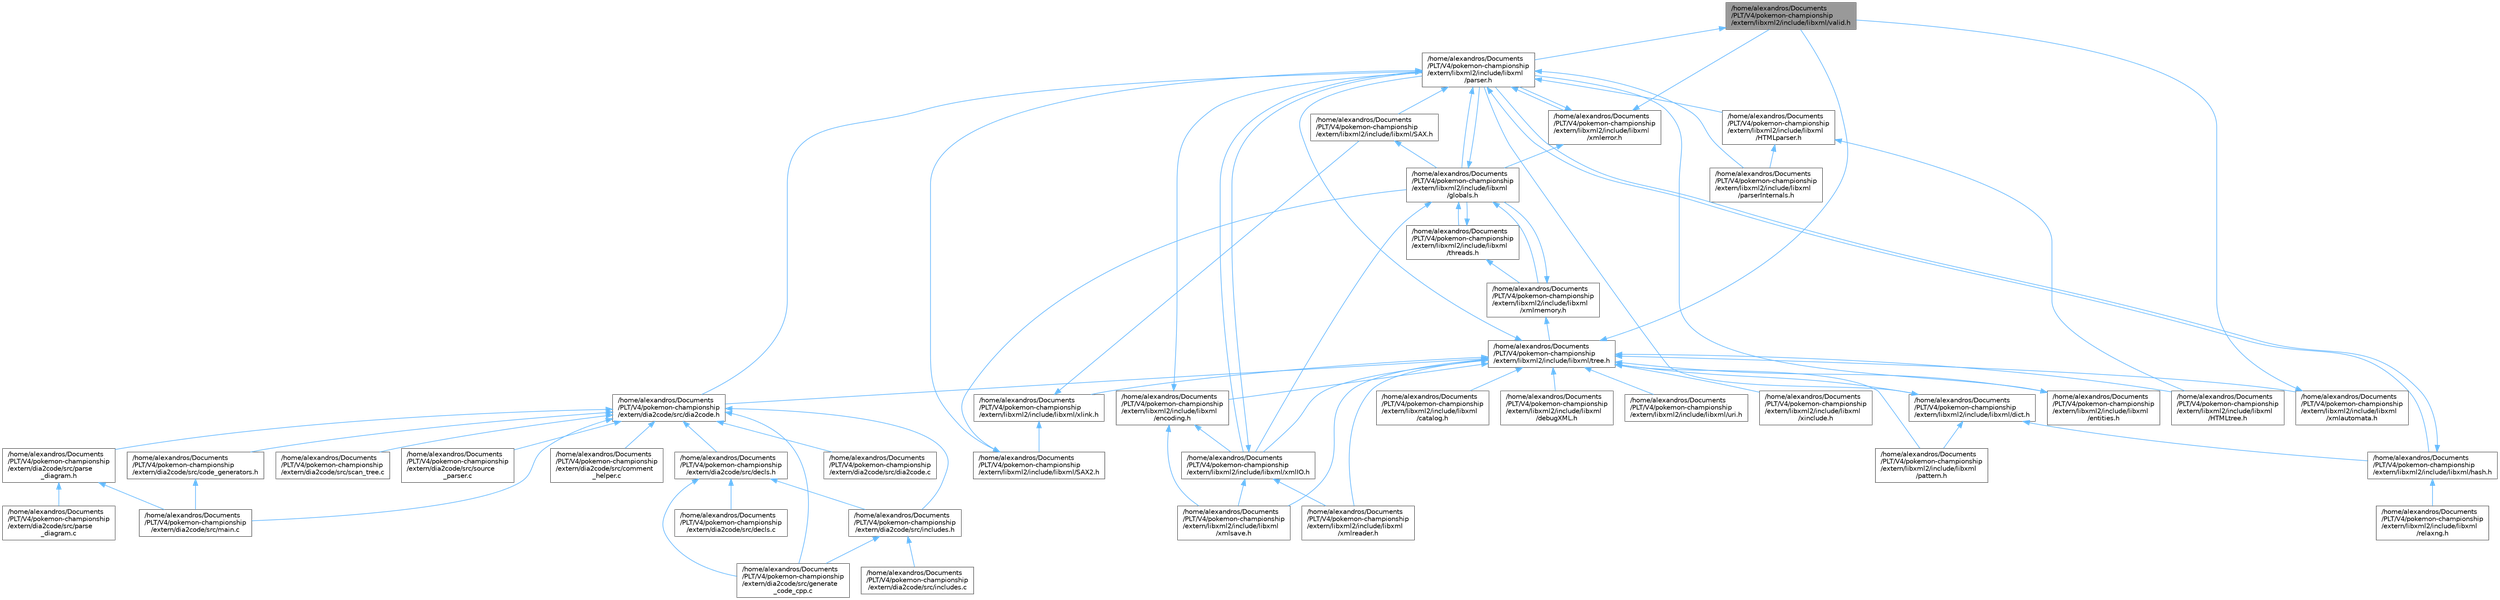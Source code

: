 digraph "/home/alexandros/Documents/PLT/V4/pokemon-championship/extern/libxml2/include/libxml/valid.h"
{
 // LATEX_PDF_SIZE
  bgcolor="transparent";
  edge [fontname=Helvetica,fontsize=10,labelfontname=Helvetica,labelfontsize=10];
  node [fontname=Helvetica,fontsize=10,shape=box,height=0.2,width=0.4];
  Node1 [label="/home/alexandros/Documents\l/PLT/V4/pokemon-championship\l/extern/libxml2/include/libxml/valid.h",height=0.2,width=0.4,color="gray40", fillcolor="grey60", style="filled", fontcolor="black",tooltip=" "];
  Node1 -> Node2 [dir="back",color="steelblue1",style="solid"];
  Node2 [label="/home/alexandros/Documents\l/PLT/V4/pokemon-championship\l/extern/libxml2/include/libxml\l/parser.h",height=0.2,width=0.4,color="grey40", fillcolor="white", style="filled",URL="$parser_8h.html",tooltip=" "];
  Node2 -> Node3 [dir="back",color="steelblue1",style="solid"];
  Node3 [label="/home/alexandros/Documents\l/PLT/V4/pokemon-championship\l/extern/dia2code/src/dia2code.h",height=0.2,width=0.4,color="grey40", fillcolor="white", style="filled",URL="$dia2code_8h.html",tooltip=" "];
  Node3 -> Node4 [dir="back",color="steelblue1",style="solid"];
  Node4 [label="/home/alexandros/Documents\l/PLT/V4/pokemon-championship\l/extern/dia2code/src/code_generators.h",height=0.2,width=0.4,color="grey40", fillcolor="white", style="filled",URL="$code__generators_8h.html",tooltip=" "];
  Node4 -> Node5 [dir="back",color="steelblue1",style="solid"];
  Node5 [label="/home/alexandros/Documents\l/PLT/V4/pokemon-championship\l/extern/dia2code/src/main.c",height=0.2,width=0.4,color="grey40", fillcolor="white", style="filled",URL="$main_8c.html",tooltip=" "];
  Node3 -> Node6 [dir="back",color="steelblue1",style="solid"];
  Node6 [label="/home/alexandros/Documents\l/PLT/V4/pokemon-championship\l/extern/dia2code/src/comment\l_helper.c",height=0.2,width=0.4,color="grey40", fillcolor="white", style="filled",URL="$comment__helper_8c.html",tooltip=" "];
  Node3 -> Node7 [dir="back",color="steelblue1",style="solid"];
  Node7 [label="/home/alexandros/Documents\l/PLT/V4/pokemon-championship\l/extern/dia2code/src/decls.h",height=0.2,width=0.4,color="grey40", fillcolor="white", style="filled",URL="$decls_8h.html",tooltip=" "];
  Node7 -> Node8 [dir="back",color="steelblue1",style="solid"];
  Node8 [label="/home/alexandros/Documents\l/PLT/V4/pokemon-championship\l/extern/dia2code/src/decls.c",height=0.2,width=0.4,color="grey40", fillcolor="white", style="filled",URL="$decls_8c.html",tooltip=" "];
  Node7 -> Node9 [dir="back",color="steelblue1",style="solid"];
  Node9 [label="/home/alexandros/Documents\l/PLT/V4/pokemon-championship\l/extern/dia2code/src/generate\l_code_cpp.c",height=0.2,width=0.4,color="grey40", fillcolor="white", style="filled",URL="$generate__code__cpp_8c.html",tooltip=" "];
  Node7 -> Node10 [dir="back",color="steelblue1",style="solid"];
  Node10 [label="/home/alexandros/Documents\l/PLT/V4/pokemon-championship\l/extern/dia2code/src/includes.h",height=0.2,width=0.4,color="grey40", fillcolor="white", style="filled",URL="$includes_8h.html",tooltip=" "];
  Node10 -> Node9 [dir="back",color="steelblue1",style="solid"];
  Node10 -> Node11 [dir="back",color="steelblue1",style="solid"];
  Node11 [label="/home/alexandros/Documents\l/PLT/V4/pokemon-championship\l/extern/dia2code/src/includes.c",height=0.2,width=0.4,color="grey40", fillcolor="white", style="filled",URL="$includes_8c.html",tooltip=" "];
  Node3 -> Node12 [dir="back",color="steelblue1",style="solid"];
  Node12 [label="/home/alexandros/Documents\l/PLT/V4/pokemon-championship\l/extern/dia2code/src/dia2code.c",height=0.2,width=0.4,color="grey40", fillcolor="white", style="filled",URL="$dia2code_8c.html",tooltip=" "];
  Node3 -> Node9 [dir="back",color="steelblue1",style="solid"];
  Node3 -> Node10 [dir="back",color="steelblue1",style="solid"];
  Node3 -> Node5 [dir="back",color="steelblue1",style="solid"];
  Node3 -> Node13 [dir="back",color="steelblue1",style="solid"];
  Node13 [label="/home/alexandros/Documents\l/PLT/V4/pokemon-championship\l/extern/dia2code/src/parse\l_diagram.h",height=0.2,width=0.4,color="grey40", fillcolor="white", style="filled",URL="$parse__diagram_8h.html",tooltip=" "];
  Node13 -> Node5 [dir="back",color="steelblue1",style="solid"];
  Node13 -> Node14 [dir="back",color="steelblue1",style="solid"];
  Node14 [label="/home/alexandros/Documents\l/PLT/V4/pokemon-championship\l/extern/dia2code/src/parse\l_diagram.c",height=0.2,width=0.4,color="grey40", fillcolor="white", style="filled",URL="$parse__diagram_8c.html",tooltip=" "];
  Node3 -> Node15 [dir="back",color="steelblue1",style="solid"];
  Node15 [label="/home/alexandros/Documents\l/PLT/V4/pokemon-championship\l/extern/dia2code/src/scan_tree.c",height=0.2,width=0.4,color="grey40", fillcolor="white", style="filled",URL="$scan__tree_8c.html",tooltip=" "];
  Node3 -> Node16 [dir="back",color="steelblue1",style="solid"];
  Node16 [label="/home/alexandros/Documents\l/PLT/V4/pokemon-championship\l/extern/dia2code/src/source\l_parser.c",height=0.2,width=0.4,color="grey40", fillcolor="white", style="filled",URL="$source__parser_8c.html",tooltip=" "];
  Node2 -> Node17 [dir="back",color="steelblue1",style="solid"];
  Node17 [label="/home/alexandros/Documents\l/PLT/V4/pokemon-championship\l/extern/libxml2/include/libxml\l/HTMLparser.h",height=0.2,width=0.4,color="grey40", fillcolor="white", style="filled",URL="$_h_t_m_lparser_8h.html",tooltip=" "];
  Node17 -> Node18 [dir="back",color="steelblue1",style="solid"];
  Node18 [label="/home/alexandros/Documents\l/PLT/V4/pokemon-championship\l/extern/libxml2/include/libxml\l/HTMLtree.h",height=0.2,width=0.4,color="grey40", fillcolor="white", style="filled",URL="$_h_t_m_ltree_8h.html",tooltip=" "];
  Node17 -> Node19 [dir="back",color="steelblue1",style="solid"];
  Node19 [label="/home/alexandros/Documents\l/PLT/V4/pokemon-championship\l/extern/libxml2/include/libxml\l/parserInternals.h",height=0.2,width=0.4,color="grey40", fillcolor="white", style="filled",URL="$parser_internals_8h.html",tooltip=" "];
  Node2 -> Node20 [dir="back",color="steelblue1",style="solid"];
  Node20 [label="/home/alexandros/Documents\l/PLT/V4/pokemon-championship\l/extern/libxml2/include/libxml/SAX.h",height=0.2,width=0.4,color="grey40", fillcolor="white", style="filled",URL="$_s_a_x_8h.html",tooltip=" "];
  Node20 -> Node21 [dir="back",color="steelblue1",style="solid"];
  Node21 [label="/home/alexandros/Documents\l/PLT/V4/pokemon-championship\l/extern/libxml2/include/libxml\l/globals.h",height=0.2,width=0.4,color="grey40", fillcolor="white", style="filled",URL="$globals_8h.html",tooltip=" "];
  Node21 -> Node2 [dir="back",color="steelblue1",style="solid"];
  Node21 -> Node22 [dir="back",color="steelblue1",style="solid"];
  Node22 [label="/home/alexandros/Documents\l/PLT/V4/pokemon-championship\l/extern/libxml2/include/libxml\l/threads.h",height=0.2,width=0.4,color="grey40", fillcolor="white", style="filled",URL="$threads_8h.html",tooltip=" "];
  Node22 -> Node21 [dir="back",color="steelblue1",style="solid"];
  Node22 -> Node23 [dir="back",color="steelblue1",style="solid"];
  Node23 [label="/home/alexandros/Documents\l/PLT/V4/pokemon-championship\l/extern/libxml2/include/libxml\l/xmlmemory.h",height=0.2,width=0.4,color="grey40", fillcolor="white", style="filled",URL="$xmlmemory_8h.html",tooltip=" "];
  Node23 -> Node21 [dir="back",color="steelblue1",style="solid"];
  Node23 -> Node24 [dir="back",color="steelblue1",style="solid"];
  Node24 [label="/home/alexandros/Documents\l/PLT/V4/pokemon-championship\l/extern/libxml2/include/libxml/tree.h",height=0.2,width=0.4,color="grey40", fillcolor="white", style="filled",URL="$tree_8h.html",tooltip=" "];
  Node24 -> Node3 [dir="back",color="steelblue1",style="solid"];
  Node24 -> Node18 [dir="back",color="steelblue1",style="solid"];
  Node24 -> Node25 [dir="back",color="steelblue1",style="solid"];
  Node25 [label="/home/alexandros/Documents\l/PLT/V4/pokemon-championship\l/extern/libxml2/include/libxml\l/catalog.h",height=0.2,width=0.4,color="grey40", fillcolor="white", style="filled",URL="$catalog_8h.html",tooltip=" "];
  Node24 -> Node26 [dir="back",color="steelblue1",style="solid"];
  Node26 [label="/home/alexandros/Documents\l/PLT/V4/pokemon-championship\l/extern/libxml2/include/libxml\l/debugXML.h",height=0.2,width=0.4,color="grey40", fillcolor="white", style="filled",URL="$debug_x_m_l_8h.html",tooltip=" "];
  Node24 -> Node27 [dir="back",color="steelblue1",style="solid"];
  Node27 [label="/home/alexandros/Documents\l/PLT/V4/pokemon-championship\l/extern/libxml2/include/libxml/dict.h",height=0.2,width=0.4,color="grey40", fillcolor="white", style="filled",URL="$dict_8h.html",tooltip=" "];
  Node27 -> Node28 [dir="back",color="steelblue1",style="solid"];
  Node28 [label="/home/alexandros/Documents\l/PLT/V4/pokemon-championship\l/extern/libxml2/include/libxml/hash.h",height=0.2,width=0.4,color="grey40", fillcolor="white", style="filled",URL="$hash_8h.html",tooltip=" "];
  Node28 -> Node2 [dir="back",color="steelblue1",style="solid"];
  Node28 -> Node29 [dir="back",color="steelblue1",style="solid"];
  Node29 [label="/home/alexandros/Documents\l/PLT/V4/pokemon-championship\l/extern/libxml2/include/libxml\l/relaxng.h",height=0.2,width=0.4,color="grey40", fillcolor="white", style="filled",URL="$relaxng_8h.html",tooltip=" "];
  Node27 -> Node2 [dir="back",color="steelblue1",style="solid"];
  Node27 -> Node30 [dir="back",color="steelblue1",style="solid"];
  Node30 [label="/home/alexandros/Documents\l/PLT/V4/pokemon-championship\l/extern/libxml2/include/libxml\l/pattern.h",height=0.2,width=0.4,color="grey40", fillcolor="white", style="filled",URL="$pattern_8h.html",tooltip=" "];
  Node24 -> Node31 [dir="back",color="steelblue1",style="solid"];
  Node31 [label="/home/alexandros/Documents\l/PLT/V4/pokemon-championship\l/extern/libxml2/include/libxml\l/encoding.h",height=0.2,width=0.4,color="grey40", fillcolor="white", style="filled",URL="$encoding_8h.html",tooltip=" "];
  Node31 -> Node2 [dir="back",color="steelblue1",style="solid"];
  Node31 -> Node32 [dir="back",color="steelblue1",style="solid"];
  Node32 [label="/home/alexandros/Documents\l/PLT/V4/pokemon-championship\l/extern/libxml2/include/libxml/xmlIO.h",height=0.2,width=0.4,color="grey40", fillcolor="white", style="filled",URL="$xml_i_o_8h.html",tooltip=" "];
  Node32 -> Node2 [dir="back",color="steelblue1",style="solid"];
  Node32 -> Node33 [dir="back",color="steelblue1",style="solid"];
  Node33 [label="/home/alexandros/Documents\l/PLT/V4/pokemon-championship\l/extern/libxml2/include/libxml\l/xmlreader.h",height=0.2,width=0.4,color="grey40", fillcolor="white", style="filled",URL="$xmlreader_8h.html",tooltip=" "];
  Node32 -> Node34 [dir="back",color="steelblue1",style="solid"];
  Node34 [label="/home/alexandros/Documents\l/PLT/V4/pokemon-championship\l/extern/libxml2/include/libxml\l/xmlsave.h",height=0.2,width=0.4,color="grey40", fillcolor="white", style="filled",URL="$xmlsave_8h.html",tooltip=" "];
  Node31 -> Node34 [dir="back",color="steelblue1",style="solid"];
  Node24 -> Node35 [dir="back",color="steelblue1",style="solid"];
  Node35 [label="/home/alexandros/Documents\l/PLT/V4/pokemon-championship\l/extern/libxml2/include/libxml\l/entities.h",height=0.2,width=0.4,color="grey40", fillcolor="white", style="filled",URL="$entities_8h.html",tooltip=" "];
  Node35 -> Node2 [dir="back",color="steelblue1",style="solid"];
  Node24 -> Node2 [dir="back",color="steelblue1",style="solid"];
  Node24 -> Node30 [dir="back",color="steelblue1",style="solid"];
  Node24 -> Node36 [dir="back",color="steelblue1",style="solid"];
  Node36 [label="/home/alexandros/Documents\l/PLT/V4/pokemon-championship\l/extern/libxml2/include/libxml/uri.h",height=0.2,width=0.4,color="grey40", fillcolor="white", style="filled",URL="$uri_8h.html",tooltip=" "];
  Node24 -> Node1 [dir="back",color="steelblue1",style="solid"];
  Node24 -> Node37 [dir="back",color="steelblue1",style="solid"];
  Node37 [label="/home/alexandros/Documents\l/PLT/V4/pokemon-championship\l/extern/libxml2/include/libxml\l/xinclude.h",height=0.2,width=0.4,color="grey40", fillcolor="white", style="filled",URL="$xinclude_8h.html",tooltip=" "];
  Node24 -> Node38 [dir="back",color="steelblue1",style="solid"];
  Node38 [label="/home/alexandros/Documents\l/PLT/V4/pokemon-championship\l/extern/libxml2/include/libxml/xlink.h",height=0.2,width=0.4,color="grey40", fillcolor="white", style="filled",URL="$xlink_8h.html",tooltip=" "];
  Node38 -> Node20 [dir="back",color="steelblue1",style="solid"];
  Node38 -> Node39 [dir="back",color="steelblue1",style="solid"];
  Node39 [label="/home/alexandros/Documents\l/PLT/V4/pokemon-championship\l/extern/libxml2/include/libxml/SAX2.h",height=0.2,width=0.4,color="grey40", fillcolor="white", style="filled",URL="$_s_a_x2_8h.html",tooltip=" "];
  Node39 -> Node21 [dir="back",color="steelblue1",style="solid"];
  Node24 -> Node32 [dir="back",color="steelblue1",style="solid"];
  Node24 -> Node40 [dir="back",color="steelblue1",style="solid"];
  Node40 [label="/home/alexandros/Documents\l/PLT/V4/pokemon-championship\l/extern/libxml2/include/libxml\l/xmlautomata.h",height=0.2,width=0.4,color="grey40", fillcolor="white", style="filled",URL="$xmlautomata_8h.html",tooltip=" "];
  Node40 -> Node1 [dir="back",color="steelblue1",style="solid"];
  Node24 -> Node33 [dir="back",color="steelblue1",style="solid"];
  Node24 -> Node34 [dir="back",color="steelblue1",style="solid"];
  Node21 -> Node32 [dir="back",color="steelblue1",style="solid"];
  Node21 -> Node23 [dir="back",color="steelblue1",style="solid"];
  Node2 -> Node39 [dir="back",color="steelblue1",style="solid"];
  Node2 -> Node21 [dir="back",color="steelblue1",style="solid"];
  Node2 -> Node28 [dir="back",color="steelblue1",style="solid"];
  Node2 -> Node19 [dir="back",color="steelblue1",style="solid"];
  Node2 -> Node32 [dir="back",color="steelblue1",style="solid"];
  Node2 -> Node41 [dir="back",color="steelblue1",style="solid"];
  Node41 [label="/home/alexandros/Documents\l/PLT/V4/pokemon-championship\l/extern/libxml2/include/libxml\l/xmlerror.h",height=0.2,width=0.4,color="grey40", fillcolor="white", style="filled",URL="$xmlerror_8h.html",tooltip=" "];
  Node41 -> Node21 [dir="back",color="steelblue1",style="solid"];
  Node41 -> Node2 [dir="back",color="steelblue1",style="solid"];
  Node41 -> Node1 [dir="back",color="steelblue1",style="solid"];
}
